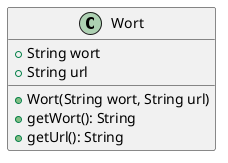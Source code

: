 @startuml

class Wort {
    +String wort
    +String url
    +Wort(String wort, String url)
    +getWort(): String
    +getUrl(): String
}

@enduml
